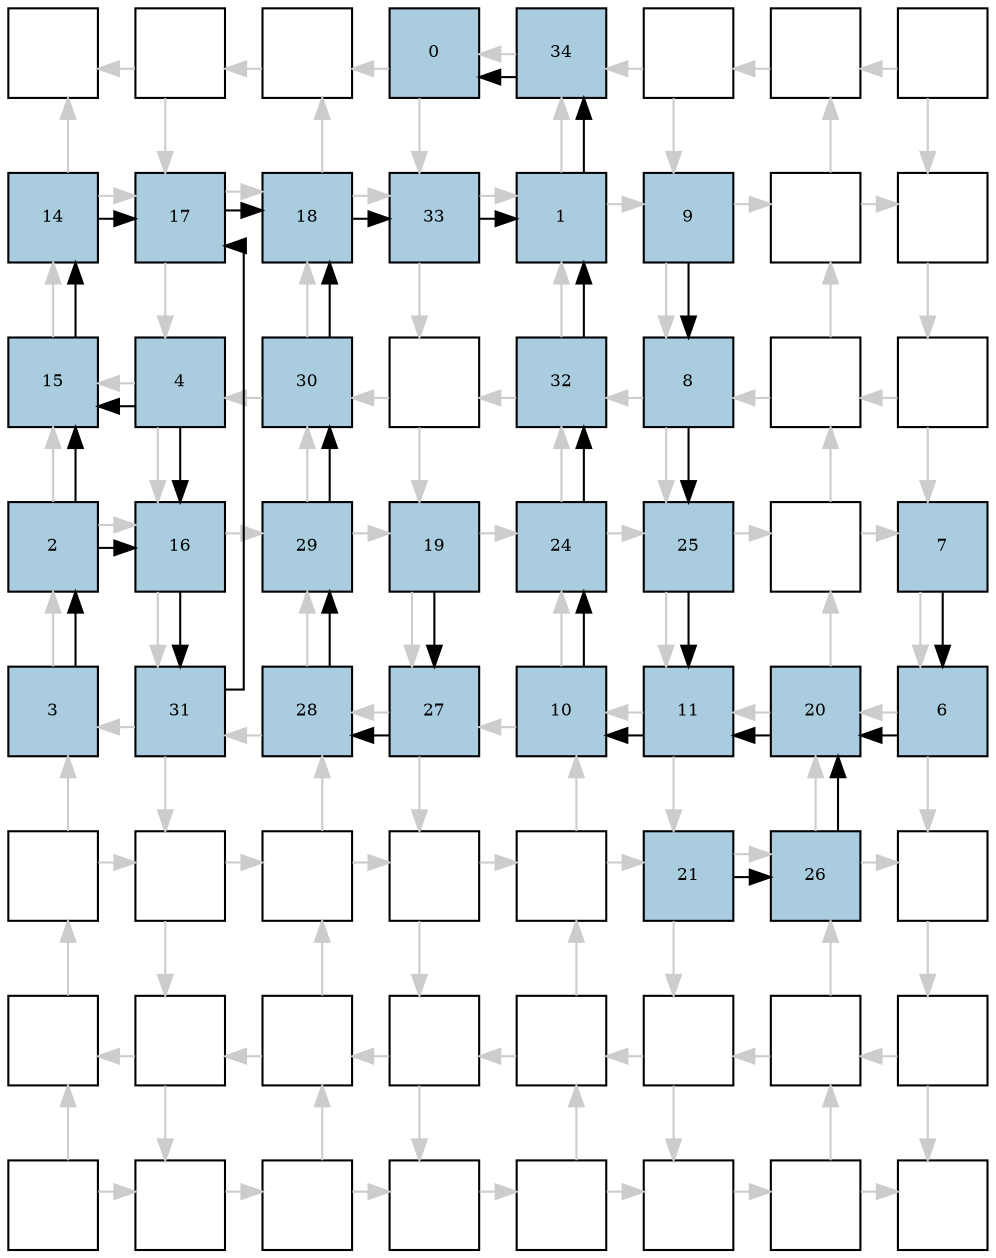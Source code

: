 digraph layout{
rankdir=TB; 

splines=ortho; 

node [style=filled shape=square fixedsize=true width=0.6];
0[label="", fontsize=8, fillcolor="#ffffff"];
1[label="", fontsize=8, fillcolor="#ffffff"];
2[label="", fontsize=8, fillcolor="#ffffff"];
3[label="0", fontsize=8, fillcolor="#a9ccde"];
4[label="34", fontsize=8, fillcolor="#a9ccde"];
5[label="", fontsize=8, fillcolor="#ffffff"];
6[label="", fontsize=8, fillcolor="#ffffff"];
7[label="", fontsize=8, fillcolor="#ffffff"];
8[label="14", fontsize=8, fillcolor="#a9ccde"];
9[label="17", fontsize=8, fillcolor="#a9ccde"];
10[label="18", fontsize=8, fillcolor="#a9ccde"];
11[label="33", fontsize=8, fillcolor="#a9ccde"];
12[label="1", fontsize=8, fillcolor="#a9ccde"];
13[label="9", fontsize=8, fillcolor="#a9ccde"];
14[label="", fontsize=8, fillcolor="#ffffff"];
15[label="", fontsize=8, fillcolor="#ffffff"];
16[label="15", fontsize=8, fillcolor="#a9ccde"];
17[label="4", fontsize=8, fillcolor="#a9ccde"];
18[label="30", fontsize=8, fillcolor="#a9ccde"];
19[label="", fontsize=8, fillcolor="#ffffff"];
20[label="32", fontsize=8, fillcolor="#a9ccde"];
21[label="8", fontsize=8, fillcolor="#a9ccde"];
22[label="", fontsize=8, fillcolor="#ffffff"];
23[label="", fontsize=8, fillcolor="#ffffff"];
24[label="2", fontsize=8, fillcolor="#a9ccde"];
25[label="16", fontsize=8, fillcolor="#a9ccde"];
26[label="29", fontsize=8, fillcolor="#a9ccde"];
27[label="19", fontsize=8, fillcolor="#a9ccde"];
28[label="24", fontsize=8, fillcolor="#a9ccde"];
29[label="25", fontsize=8, fillcolor="#a9ccde"];
30[label="", fontsize=8, fillcolor="#ffffff"];
31[label="7", fontsize=8, fillcolor="#a9ccde"];
32[label="3", fontsize=8, fillcolor="#a9ccde"];
33[label="31", fontsize=8, fillcolor="#a9ccde"];
34[label="28", fontsize=8, fillcolor="#a9ccde"];
35[label="27", fontsize=8, fillcolor="#a9ccde"];
36[label="10", fontsize=8, fillcolor="#a9ccde"];
37[label="11", fontsize=8, fillcolor="#a9ccde"];
38[label="20", fontsize=8, fillcolor="#a9ccde"];
39[label="6", fontsize=8, fillcolor="#a9ccde"];
40[label="", fontsize=8, fillcolor="#ffffff"];
41[label="", fontsize=8, fillcolor="#ffffff"];
42[label="", fontsize=8, fillcolor="#ffffff"];
43[label="", fontsize=8, fillcolor="#ffffff"];
44[label="", fontsize=8, fillcolor="#ffffff"];
45[label="21", fontsize=8, fillcolor="#a9ccde"];
46[label="26", fontsize=8, fillcolor="#a9ccde"];
47[label="", fontsize=8, fillcolor="#ffffff"];
48[label="", fontsize=8, fillcolor="#ffffff"];
49[label="", fontsize=8, fillcolor="#ffffff"];
50[label="", fontsize=8, fillcolor="#ffffff"];
51[label="", fontsize=8, fillcolor="#ffffff"];
52[label="", fontsize=8, fillcolor="#ffffff"];
53[label="", fontsize=8, fillcolor="#ffffff"];
54[label="", fontsize=8, fillcolor="#ffffff"];
55[label="", fontsize=8, fillcolor="#ffffff"];
56[label="", fontsize=8, fillcolor="#ffffff"];
57[label="", fontsize=8, fillcolor="#ffffff"];
58[label="", fontsize=8, fillcolor="#ffffff"];
59[label="", fontsize=8, fillcolor="#ffffff"];
60[label="", fontsize=8, fillcolor="#ffffff"];
61[label="", fontsize=8, fillcolor="#ffffff"];
62[label="", fontsize=8, fillcolor="#ffffff"];
63[label="", fontsize=8, fillcolor="#ffffff"];
edge [constraint=false, style=vis];
1 -> 0 [color="#cccccc"];
1 -> 9 [color="#cccccc"];
2 -> 1 [color="#cccccc"];
3 -> 2 [color="#cccccc"];
3 -> 11 [color="#cccccc"];
4 -> 3 [color="#cccccc"];
5 -> 4 [color="#cccccc"];
5 -> 13 [color="#cccccc"];
6 -> 5 [color="#cccccc"];
7 -> 6 [color="#cccccc"];
7 -> 15 [color="#cccccc"];
8 -> 9 [color="#cccccc"];
8 -> 0 [color="#cccccc"];
9 -> 17 [color="#cccccc"];
9 -> 10 [color="#cccccc"];
10 -> 11 [color="#cccccc"];
10 -> 2 [color="#cccccc"];
11 -> 19 [color="#cccccc"];
11 -> 12 [color="#cccccc"];
12 -> 13 [color="#cccccc"];
12 -> 4 [color="#cccccc"];
13 -> 21 [color="#cccccc"];
13 -> 14 [color="#cccccc"];
14 -> 15 [color="#cccccc"];
14 -> 6 [color="#cccccc"];
15 -> 23 [color="#cccccc"];
16 -> 8 [color="#cccccc"];
17 -> 16 [color="#cccccc"];
17 -> 25 [color="#cccccc"];
18 -> 10 [color="#cccccc"];
18 -> 17 [color="#cccccc"];
19 -> 18 [color="#cccccc"];
19 -> 27 [color="#cccccc"];
20 -> 12 [color="#cccccc"];
20 -> 19 [color="#cccccc"];
21 -> 20 [color="#cccccc"];
21 -> 29 [color="#cccccc"];
22 -> 14 [color="#cccccc"];
22 -> 21 [color="#cccccc"];
23 -> 22 [color="#cccccc"];
23 -> 31 [color="#cccccc"];
24 -> 25 [color="#cccccc"];
24 -> 16 [color="#cccccc"];
25 -> 33 [color="#cccccc"];
25 -> 26 [color="#cccccc"];
26 -> 27 [color="#cccccc"];
26 -> 18 [color="#cccccc"];
27 -> 35 [color="#cccccc"];
27 -> 28 [color="#cccccc"];
28 -> 29 [color="#cccccc"];
28 -> 20 [color="#cccccc"];
29 -> 37 [color="#cccccc"];
29 -> 30 [color="#cccccc"];
30 -> 31 [color="#cccccc"];
30 -> 22 [color="#cccccc"];
31 -> 39 [color="#cccccc"];
32 -> 24 [color="#cccccc"];
33 -> 32 [color="#cccccc"];
33 -> 41 [color="#cccccc"];
34 -> 26 [color="#cccccc"];
34 -> 33 [color="#cccccc"];
35 -> 34 [color="#cccccc"];
35 -> 43 [color="#cccccc"];
36 -> 28 [color="#cccccc"];
36 -> 35 [color="#cccccc"];
37 -> 36 [color="#cccccc"];
37 -> 45 [color="#cccccc"];
38 -> 30 [color="#cccccc"];
38 -> 37 [color="#cccccc"];
39 -> 38 [color="#cccccc"];
39 -> 47 [color="#cccccc"];
40 -> 41 [color="#cccccc"];
40 -> 32 [color="#cccccc"];
41 -> 49 [color="#cccccc"];
41 -> 42 [color="#cccccc"];
42 -> 43 [color="#cccccc"];
42 -> 34 [color="#cccccc"];
43 -> 51 [color="#cccccc"];
43 -> 44 [color="#cccccc"];
44 -> 45 [color="#cccccc"];
44 -> 36 [color="#cccccc"];
45 -> 53 [color="#cccccc"];
45 -> 46 [color="#cccccc"];
46 -> 47 [color="#cccccc"];
46 -> 38 [color="#cccccc"];
47 -> 55 [color="#cccccc"];
48 -> 40 [color="#cccccc"];
49 -> 48 [color="#cccccc"];
49 -> 57 [color="#cccccc"];
50 -> 42 [color="#cccccc"];
50 -> 49 [color="#cccccc"];
51 -> 50 [color="#cccccc"];
51 -> 59 [color="#cccccc"];
52 -> 44 [color="#cccccc"];
52 -> 51 [color="#cccccc"];
53 -> 52 [color="#cccccc"];
53 -> 61 [color="#cccccc"];
54 -> 46 [color="#cccccc"];
54 -> 53 [color="#cccccc"];
55 -> 54 [color="#cccccc"];
55 -> 63 [color="#cccccc"];
56 -> 57 [color="#cccccc"];
56 -> 48 [color="#cccccc"];
57 -> 58 [color="#cccccc"];
58 -> 59 [color="#cccccc"];
58 -> 50 [color="#cccccc"];
59 -> 60 [color="#cccccc"];
60 -> 61 [color="#cccccc"];
60 -> 52 [color="#cccccc"];
61 -> 62 [color="#cccccc"];
62 -> 63 [color="#cccccc"];
62 -> 54 [color="#cccccc"];
24 -> 16;
17 -> 16;
24 -> 25;
17 -> 25;
16 -> 8;
12 -> 4;
4 -> 3;
36 -> 28;
28 -> 20;
20 -> 12;
10 -> 11;
11 -> 12;
21 -> 29;
29 -> 37;
38 -> 37;
39 -> 38;
45 -> 46;
46 -> 38;
27 -> 35;
35 -> 34;
34 -> 26;
26 -> 18;
18 -> 10;
9 -> 10;
8 -> 9;
25 -> 33;
33 -> 9;
32 -> 24;
31 -> 39;
13 -> 21;
37 -> 36;
edge [constraint=true, style=invis];
0 -> 8 -> 16 -> 24 -> 32 -> 40 -> 48 -> 56;
1 -> 9 -> 17 -> 25 -> 33 -> 41 -> 49 -> 57;
2 -> 10 -> 18 -> 26 -> 34 -> 42 -> 50 -> 58;
3 -> 11 -> 19 -> 27 -> 35 -> 43 -> 51 -> 59;
4 -> 12 -> 20 -> 28 -> 36 -> 44 -> 52 -> 60;
5 -> 13 -> 21 -> 29 -> 37 -> 45 -> 53 -> 61;
6 -> 14 -> 22 -> 30 -> 38 -> 46 -> 54 -> 62;
7 -> 15 -> 23 -> 31 -> 39 -> 47 -> 55 -> 63;
rank = same { 0 -> 1 -> 2 -> 3 -> 4 -> 5 -> 6 -> 7;};
rank = same { 8 -> 9 -> 10 -> 11 -> 12 -> 13 -> 14 -> 15;};
rank = same { 16 -> 17 -> 18 -> 19 -> 20 -> 21 -> 22 -> 23;};
rank = same { 24 -> 25 -> 26 -> 27 -> 28 -> 29 -> 30 -> 31;};
rank = same { 32 -> 33 -> 34 -> 35 -> 36 -> 37 -> 38 -> 39;};
rank = same { 40 -> 41 -> 42 -> 43 -> 44 -> 45 -> 46 -> 47;};
rank = same { 48 -> 49 -> 50 -> 51 -> 52 -> 53 -> 54 -> 55;};
rank = same { 56 -> 57 -> 58 -> 59 -> 60 -> 61 -> 62 -> 63;};
}
